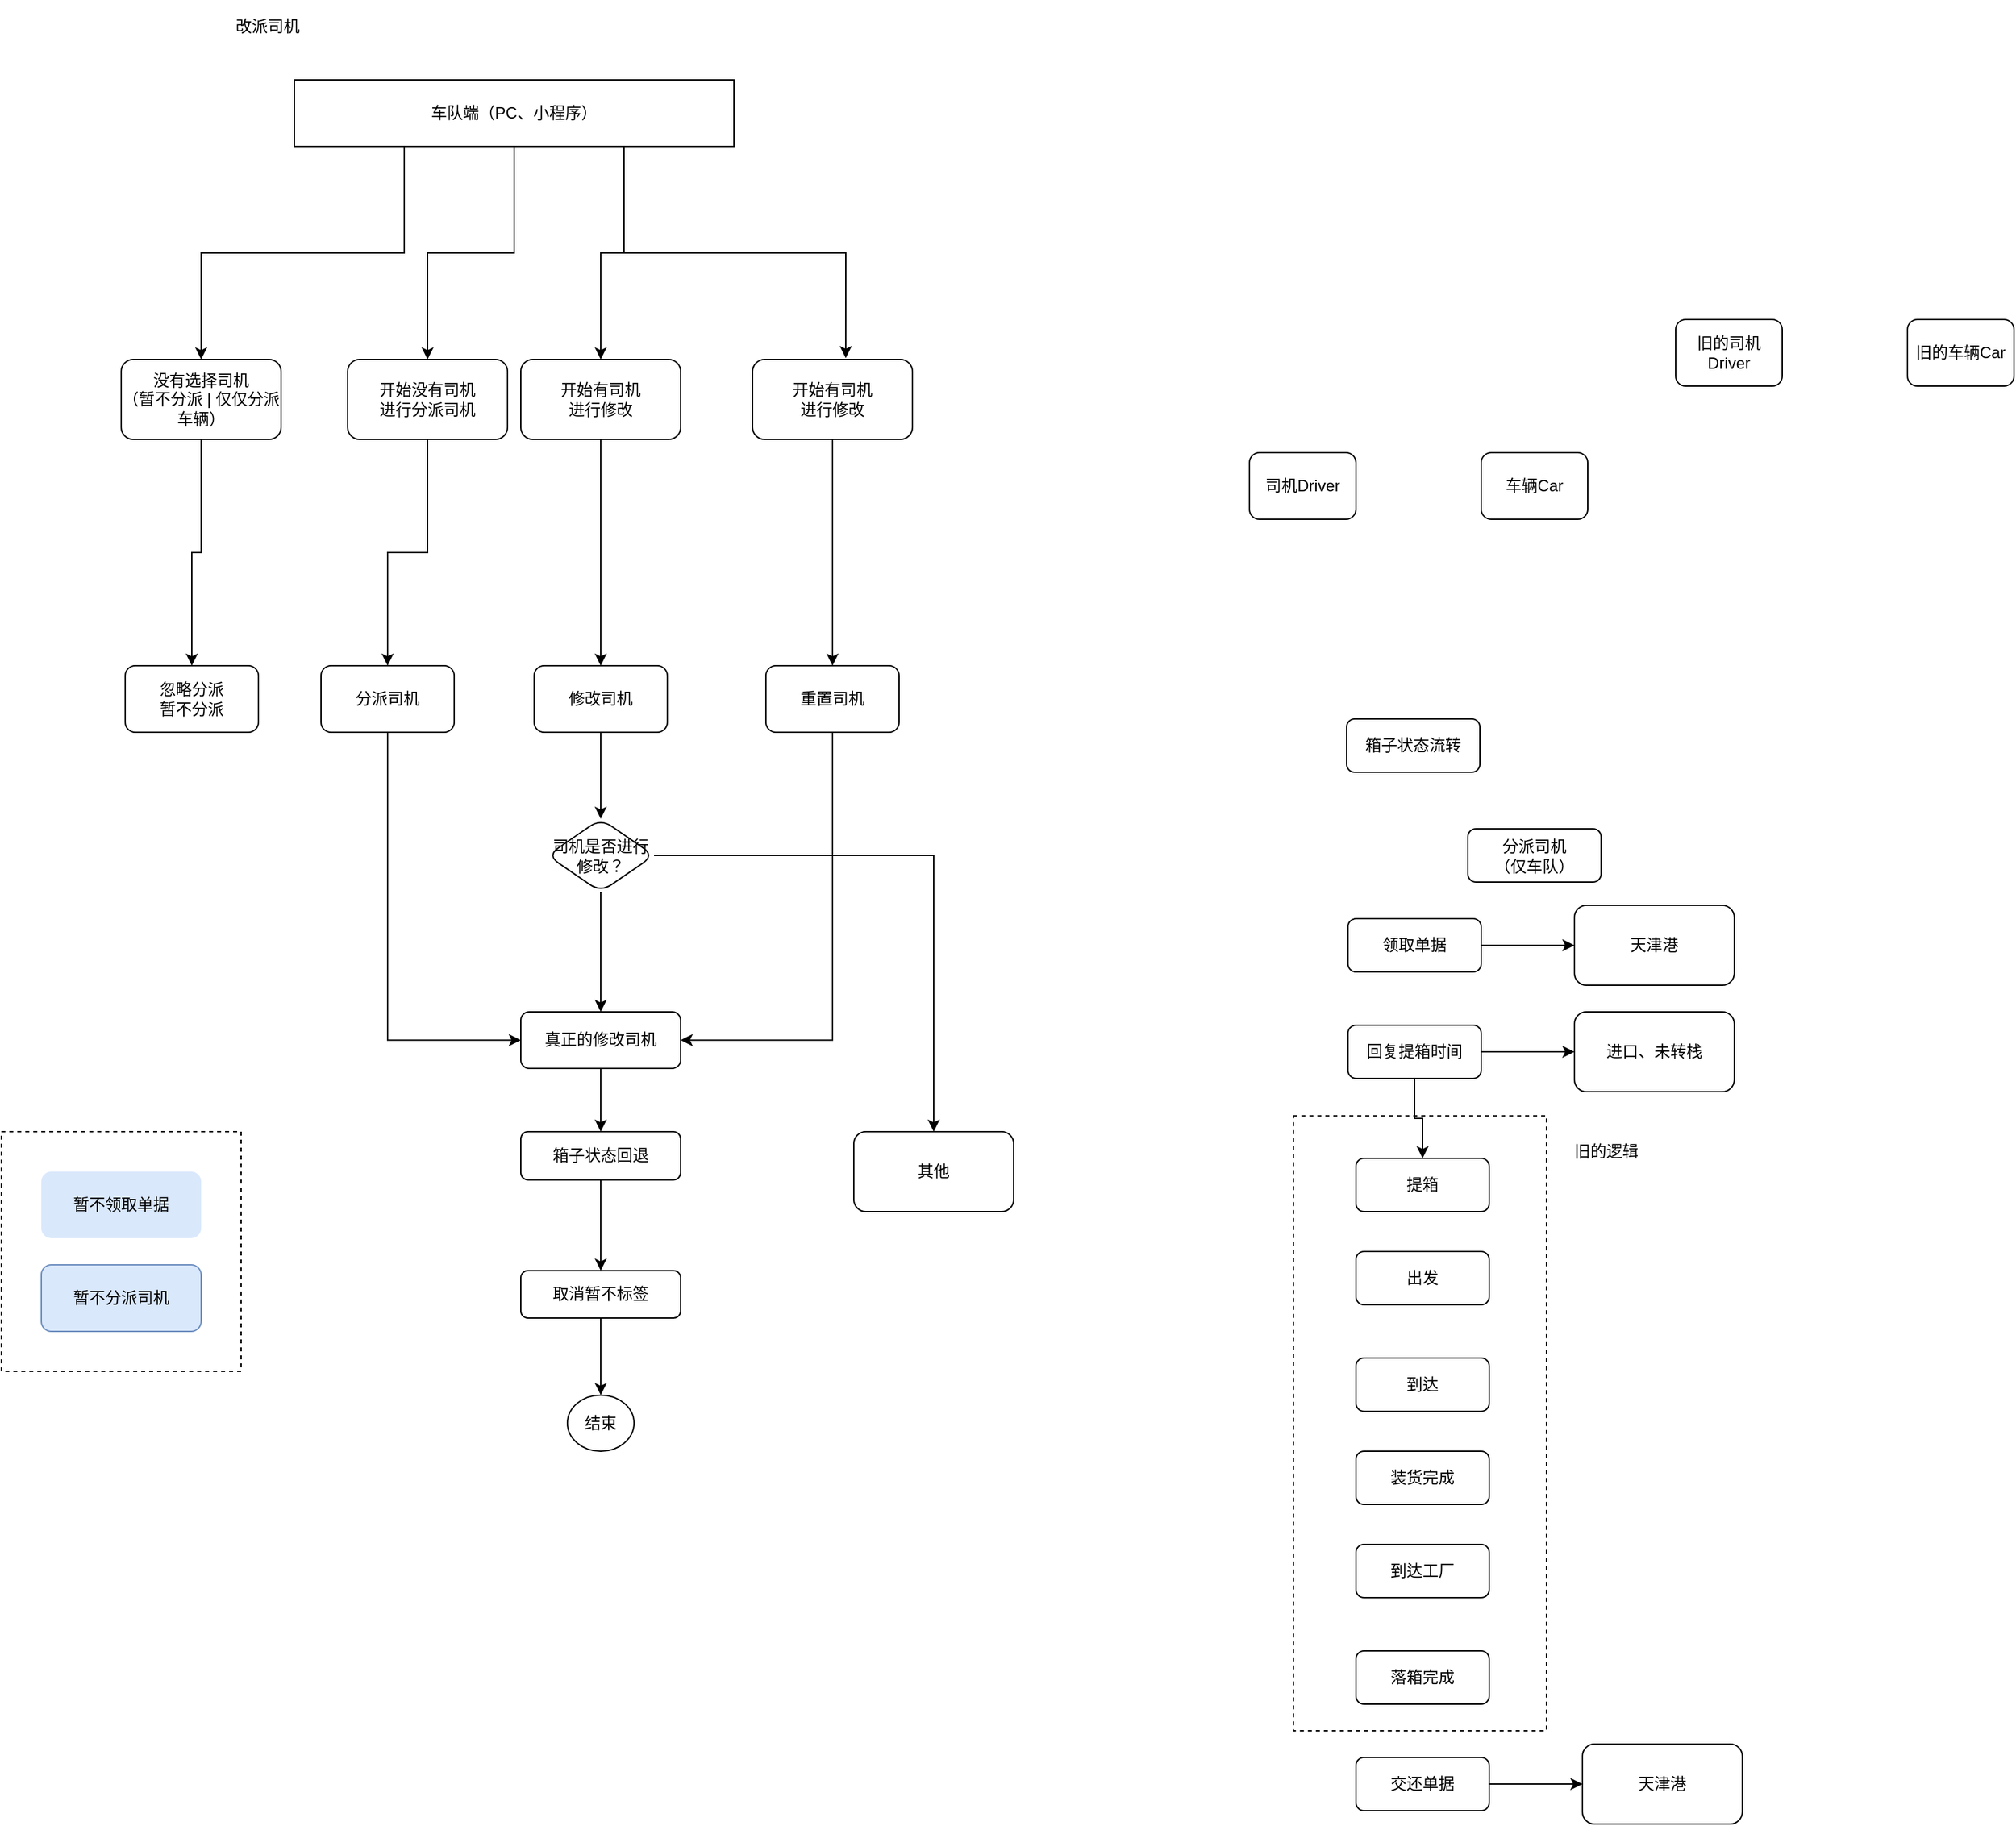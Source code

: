 <mxfile version="14.2.7" type="github">
  <diagram id="dSqNelAyw_He0ZQo4JY2" name="第 1 页">
    <mxGraphModel dx="2235" dy="938" grid="1" gridSize="10" guides="1" tooltips="1" connect="1" arrows="1" fold="1" page="1" pageScale="1" pageWidth="827" pageHeight="1169" math="0" shadow="0">
      <root>
        <mxCell id="0" />
        <mxCell id="1" parent="0" />
        <mxCell id="YqfAD0L8w1PYu304HhdE-54" value="" style="rounded=0;whiteSpace=wrap;html=1;dashed=1;fillColor=none;" vertex="1" parent="1">
          <mxGeometry x="860" y="898.13" width="190" height="461.87" as="geometry" />
        </mxCell>
        <mxCell id="YqfAD0L8w1PYu304HhdE-33" value="" style="rounded=0;whiteSpace=wrap;html=1;fillColor=none;dashed=1;" vertex="1" parent="1">
          <mxGeometry x="-110" y="910" width="180" height="180" as="geometry" />
        </mxCell>
        <mxCell id="YqfAD0L8w1PYu304HhdE-1" value="改派司机" style="text;html=1;strokeColor=none;fillColor=none;align=center;verticalAlign=middle;whiteSpace=wrap;rounded=0;" vertex="1" parent="1">
          <mxGeometry x="50" y="60" width="80" height="40" as="geometry" />
        </mxCell>
        <mxCell id="YqfAD0L8w1PYu304HhdE-2" value="司机Driver" style="rounded=1;whiteSpace=wrap;html=1;" vertex="1" parent="1">
          <mxGeometry x="827" y="400" width="80" height="50" as="geometry" />
        </mxCell>
        <mxCell id="YqfAD0L8w1PYu304HhdE-3" value="车辆Car" style="rounded=1;whiteSpace=wrap;html=1;" vertex="1" parent="1">
          <mxGeometry x="1001" y="400" width="80" height="50" as="geometry" />
        </mxCell>
        <mxCell id="YqfAD0L8w1PYu304HhdE-16" style="edgeStyle=orthogonalEdgeStyle;rounded=0;orthogonalLoop=1;jettySize=auto;html=1;exitX=0.25;exitY=1;exitDx=0;exitDy=0;entryX=0.5;entryY=0;entryDx=0;entryDy=0;" edge="1" parent="1" source="YqfAD0L8w1PYu304HhdE-4" target="YqfAD0L8w1PYu304HhdE-11">
          <mxGeometry relative="1" as="geometry" />
        </mxCell>
        <mxCell id="YqfAD0L8w1PYu304HhdE-17" style="edgeStyle=orthogonalEdgeStyle;rounded=0;orthogonalLoop=1;jettySize=auto;html=1;exitX=0.5;exitY=1;exitDx=0;exitDy=0;entryX=0.5;entryY=0;entryDx=0;entryDy=0;" edge="1" parent="1" source="YqfAD0L8w1PYu304HhdE-4" target="YqfAD0L8w1PYu304HhdE-12">
          <mxGeometry relative="1" as="geometry" />
        </mxCell>
        <mxCell id="YqfAD0L8w1PYu304HhdE-18" style="edgeStyle=orthogonalEdgeStyle;rounded=0;orthogonalLoop=1;jettySize=auto;html=1;exitX=0.75;exitY=1;exitDx=0;exitDy=0;" edge="1" parent="1" source="YqfAD0L8w1PYu304HhdE-4" target="YqfAD0L8w1PYu304HhdE-13">
          <mxGeometry relative="1" as="geometry" />
        </mxCell>
        <mxCell id="YqfAD0L8w1PYu304HhdE-19" style="edgeStyle=orthogonalEdgeStyle;rounded=0;orthogonalLoop=1;jettySize=auto;html=1;exitX=0.75;exitY=1;exitDx=0;exitDy=0;entryX=0.583;entryY=-0.017;entryDx=0;entryDy=0;entryPerimeter=0;" edge="1" parent="1" source="YqfAD0L8w1PYu304HhdE-4" target="YqfAD0L8w1PYu304HhdE-14">
          <mxGeometry relative="1" as="geometry" />
        </mxCell>
        <mxCell id="YqfAD0L8w1PYu304HhdE-4" value="车队端（PC、小程序）" style="rounded=0;whiteSpace=wrap;html=1;" vertex="1" parent="1">
          <mxGeometry x="110" y="120" width="330" height="50" as="geometry" />
        </mxCell>
        <mxCell id="YqfAD0L8w1PYu304HhdE-5" value="旧的司机Driver" style="rounded=1;whiteSpace=wrap;html=1;" vertex="1" parent="1">
          <mxGeometry x="1147" y="300" width="80" height="50" as="geometry" />
        </mxCell>
        <mxCell id="YqfAD0L8w1PYu304HhdE-6" value="旧的车辆Car" style="rounded=1;whiteSpace=wrap;html=1;" vertex="1" parent="1">
          <mxGeometry x="1321" y="300" width="80" height="50" as="geometry" />
        </mxCell>
        <mxCell id="YqfAD0L8w1PYu304HhdE-7" value="忽略分派&lt;br&gt;暂不分派" style="rounded=1;whiteSpace=wrap;html=1;" vertex="1" parent="1">
          <mxGeometry x="-17" y="560" width="100" height="50" as="geometry" />
        </mxCell>
        <mxCell id="YqfAD0L8w1PYu304HhdE-24" style="edgeStyle=orthogonalEdgeStyle;rounded=0;orthogonalLoop=1;jettySize=auto;html=1;exitX=0.5;exitY=1;exitDx=0;exitDy=0;entryX=0;entryY=0.5;entryDx=0;entryDy=0;" edge="1" parent="1" source="YqfAD0L8w1PYu304HhdE-8" target="YqfAD0L8w1PYu304HhdE-22">
          <mxGeometry relative="1" as="geometry" />
        </mxCell>
        <mxCell id="YqfAD0L8w1PYu304HhdE-8" value="分派司机" style="rounded=1;whiteSpace=wrap;html=1;" vertex="1" parent="1">
          <mxGeometry x="130" y="560" width="100" height="50" as="geometry" />
        </mxCell>
        <mxCell id="YqfAD0L8w1PYu304HhdE-21" value="" style="edgeStyle=orthogonalEdgeStyle;rounded=0;orthogonalLoop=1;jettySize=auto;html=1;" edge="1" parent="1" source="YqfAD0L8w1PYu304HhdE-9" target="YqfAD0L8w1PYu304HhdE-20">
          <mxGeometry relative="1" as="geometry" />
        </mxCell>
        <mxCell id="YqfAD0L8w1PYu304HhdE-9" value="修改司机" style="rounded=1;whiteSpace=wrap;html=1;" vertex="1" parent="1">
          <mxGeometry x="290" y="560" width="100" height="50" as="geometry" />
        </mxCell>
        <mxCell id="YqfAD0L8w1PYu304HhdE-25" style="edgeStyle=orthogonalEdgeStyle;rounded=0;orthogonalLoop=1;jettySize=auto;html=1;exitX=0.5;exitY=1;exitDx=0;exitDy=0;entryX=1;entryY=0.5;entryDx=0;entryDy=0;" edge="1" parent="1" source="YqfAD0L8w1PYu304HhdE-10" target="YqfAD0L8w1PYu304HhdE-22">
          <mxGeometry relative="1" as="geometry" />
        </mxCell>
        <mxCell id="YqfAD0L8w1PYu304HhdE-10" value="重置司机" style="rounded=1;whiteSpace=wrap;html=1;" vertex="1" parent="1">
          <mxGeometry x="464" y="560" width="100" height="50" as="geometry" />
        </mxCell>
        <mxCell id="YqfAD0L8w1PYu304HhdE-30" style="edgeStyle=orthogonalEdgeStyle;rounded=0;orthogonalLoop=1;jettySize=auto;html=1;exitX=0.5;exitY=1;exitDx=0;exitDy=0;entryX=0.5;entryY=0;entryDx=0;entryDy=0;" edge="1" parent="1" source="YqfAD0L8w1PYu304HhdE-11" target="YqfAD0L8w1PYu304HhdE-7">
          <mxGeometry relative="1" as="geometry" />
        </mxCell>
        <mxCell id="YqfAD0L8w1PYu304HhdE-11" value="没有选择司机&lt;br&gt;（暂不分派 | 仅仅分派车辆）" style="rounded=1;whiteSpace=wrap;html=1;" vertex="1" parent="1">
          <mxGeometry x="-20" y="330" width="120" height="60" as="geometry" />
        </mxCell>
        <mxCell id="YqfAD0L8w1PYu304HhdE-36" style="edgeStyle=orthogonalEdgeStyle;rounded=0;orthogonalLoop=1;jettySize=auto;html=1;exitX=0.5;exitY=1;exitDx=0;exitDy=0;entryX=0.5;entryY=0;entryDx=0;entryDy=0;" edge="1" parent="1" source="YqfAD0L8w1PYu304HhdE-12" target="YqfAD0L8w1PYu304HhdE-8">
          <mxGeometry relative="1" as="geometry" />
        </mxCell>
        <mxCell id="YqfAD0L8w1PYu304HhdE-12" value="开始没有司机&lt;br&gt;进行分派司机" style="rounded=1;whiteSpace=wrap;html=1;" vertex="1" parent="1">
          <mxGeometry x="150" y="330" width="120" height="60" as="geometry" />
        </mxCell>
        <mxCell id="YqfAD0L8w1PYu304HhdE-37" style="edgeStyle=orthogonalEdgeStyle;rounded=0;orthogonalLoop=1;jettySize=auto;html=1;exitX=0.5;exitY=1;exitDx=0;exitDy=0;entryX=0.5;entryY=0;entryDx=0;entryDy=0;" edge="1" parent="1" source="YqfAD0L8w1PYu304HhdE-13" target="YqfAD0L8w1PYu304HhdE-9">
          <mxGeometry relative="1" as="geometry" />
        </mxCell>
        <mxCell id="YqfAD0L8w1PYu304HhdE-13" value="开始有司机&lt;br&gt;进行修改" style="rounded=1;whiteSpace=wrap;html=1;" vertex="1" parent="1">
          <mxGeometry x="280" y="330" width="120" height="60" as="geometry" />
        </mxCell>
        <mxCell id="YqfAD0L8w1PYu304HhdE-38" style="edgeStyle=orthogonalEdgeStyle;rounded=0;orthogonalLoop=1;jettySize=auto;html=1;exitX=0.5;exitY=1;exitDx=0;exitDy=0;entryX=0.5;entryY=0;entryDx=0;entryDy=0;" edge="1" parent="1" source="YqfAD0L8w1PYu304HhdE-14" target="YqfAD0L8w1PYu304HhdE-10">
          <mxGeometry relative="1" as="geometry" />
        </mxCell>
        <mxCell id="YqfAD0L8w1PYu304HhdE-14" value="开始有司机&lt;br&gt;进行修改" style="rounded=1;whiteSpace=wrap;html=1;" vertex="1" parent="1">
          <mxGeometry x="454" y="330" width="120" height="60" as="geometry" />
        </mxCell>
        <mxCell id="YqfAD0L8w1PYu304HhdE-23" value="" style="edgeStyle=orthogonalEdgeStyle;rounded=0;orthogonalLoop=1;jettySize=auto;html=1;" edge="1" parent="1" source="YqfAD0L8w1PYu304HhdE-20" target="YqfAD0L8w1PYu304HhdE-22">
          <mxGeometry relative="1" as="geometry" />
        </mxCell>
        <mxCell id="YqfAD0L8w1PYu304HhdE-26" style="edgeStyle=orthogonalEdgeStyle;rounded=0;orthogonalLoop=1;jettySize=auto;html=1;exitX=1;exitY=0.5;exitDx=0;exitDy=0;" edge="1" parent="1" source="YqfAD0L8w1PYu304HhdE-20" target="YqfAD0L8w1PYu304HhdE-27">
          <mxGeometry relative="1" as="geometry">
            <mxPoint x="590" y="940" as="targetPoint" />
          </mxGeometry>
        </mxCell>
        <mxCell id="YqfAD0L8w1PYu304HhdE-20" value="司机是否进行修改？" style="rhombus;whiteSpace=wrap;html=1;rounded=1;" vertex="1" parent="1">
          <mxGeometry x="300" y="675" width="80" height="55" as="geometry" />
        </mxCell>
        <mxCell id="YqfAD0L8w1PYu304HhdE-35" value="" style="edgeStyle=orthogonalEdgeStyle;rounded=0;orthogonalLoop=1;jettySize=auto;html=1;" edge="1" parent="1" source="YqfAD0L8w1PYu304HhdE-22" target="YqfAD0L8w1PYu304HhdE-34">
          <mxGeometry relative="1" as="geometry" />
        </mxCell>
        <mxCell id="YqfAD0L8w1PYu304HhdE-22" value="真正的修改司机" style="whiteSpace=wrap;html=1;rounded=1;" vertex="1" parent="1">
          <mxGeometry x="280" y="820" width="120" height="42.5" as="geometry" />
        </mxCell>
        <mxCell id="YqfAD0L8w1PYu304HhdE-27" value="其他" style="rounded=1;whiteSpace=wrap;html=1;" vertex="1" parent="1">
          <mxGeometry x="530" y="910" width="120" height="60" as="geometry" />
        </mxCell>
        <mxCell id="YqfAD0L8w1PYu304HhdE-29" value="暂不领取单据" style="rounded=1;whiteSpace=wrap;html=1;fillColor=#dae8fc;strokeColor=none;" vertex="1" parent="1">
          <mxGeometry x="-80" y="940" width="120" height="50" as="geometry" />
        </mxCell>
        <mxCell id="YqfAD0L8w1PYu304HhdE-31" value="暂不分派司机" style="rounded=1;whiteSpace=wrap;html=1;strokeColor=#6c8ebf;fillColor=#dae8fc;" vertex="1" parent="1">
          <mxGeometry x="-80" y="1010" width="120" height="50" as="geometry" />
        </mxCell>
        <mxCell id="YqfAD0L8w1PYu304HhdE-40" value="" style="edgeStyle=orthogonalEdgeStyle;rounded=0;orthogonalLoop=1;jettySize=auto;html=1;" edge="1" parent="1" source="YqfAD0L8w1PYu304HhdE-34" target="YqfAD0L8w1PYu304HhdE-39">
          <mxGeometry relative="1" as="geometry" />
        </mxCell>
        <mxCell id="YqfAD0L8w1PYu304HhdE-34" value="箱子状态回退" style="whiteSpace=wrap;html=1;rounded=1;" vertex="1" parent="1">
          <mxGeometry x="280" y="910" width="120" height="36.25" as="geometry" />
        </mxCell>
        <mxCell id="YqfAD0L8w1PYu304HhdE-42" value="" style="edgeStyle=orthogonalEdgeStyle;rounded=0;orthogonalLoop=1;jettySize=auto;html=1;" edge="1" parent="1" source="YqfAD0L8w1PYu304HhdE-39" target="YqfAD0L8w1PYu304HhdE-41">
          <mxGeometry relative="1" as="geometry" />
        </mxCell>
        <mxCell id="YqfAD0L8w1PYu304HhdE-39" value="取消暂不标签" style="whiteSpace=wrap;html=1;rounded=1;" vertex="1" parent="1">
          <mxGeometry x="280" y="1014.38" width="120" height="35.63" as="geometry" />
        </mxCell>
        <mxCell id="YqfAD0L8w1PYu304HhdE-41" value="结束" style="ellipse;whiteSpace=wrap;html=1;rounded=1;" vertex="1" parent="1">
          <mxGeometry x="315" y="1107.83" width="50" height="42.17" as="geometry" />
        </mxCell>
        <mxCell id="YqfAD0L8w1PYu304HhdE-43" value="箱子状态流转" style="rounded=1;whiteSpace=wrap;html=1;" vertex="1" parent="1">
          <mxGeometry x="900" y="600" width="100" height="40" as="geometry" />
        </mxCell>
        <mxCell id="YqfAD0L8w1PYu304HhdE-44" value="分派司机&lt;br&gt;（仅车队）" style="rounded=1;whiteSpace=wrap;html=1;" vertex="1" parent="1">
          <mxGeometry x="991" y="682.5" width="100" height="40" as="geometry" />
        </mxCell>
        <mxCell id="YqfAD0L8w1PYu304HhdE-60" value="" style="edgeStyle=orthogonalEdgeStyle;rounded=0;orthogonalLoop=1;jettySize=auto;html=1;" edge="1" parent="1" source="YqfAD0L8w1PYu304HhdE-45" target="YqfAD0L8w1PYu304HhdE-59">
          <mxGeometry relative="1" as="geometry" />
        </mxCell>
        <mxCell id="YqfAD0L8w1PYu304HhdE-45" value="领取单据" style="rounded=1;whiteSpace=wrap;html=1;" vertex="1" parent="1">
          <mxGeometry x="901" y="750" width="100" height="40" as="geometry" />
        </mxCell>
        <mxCell id="YqfAD0L8w1PYu304HhdE-56" style="edgeStyle=orthogonalEdgeStyle;rounded=0;orthogonalLoop=1;jettySize=auto;html=1;exitX=0.5;exitY=1;exitDx=0;exitDy=0;entryX=0.5;entryY=0;entryDx=0;entryDy=0;" edge="1" parent="1" source="YqfAD0L8w1PYu304HhdE-46" target="YqfAD0L8w1PYu304HhdE-47">
          <mxGeometry relative="1" as="geometry" />
        </mxCell>
        <mxCell id="YqfAD0L8w1PYu304HhdE-58" value="" style="edgeStyle=orthogonalEdgeStyle;rounded=0;orthogonalLoop=1;jettySize=auto;html=1;" edge="1" parent="1" source="YqfAD0L8w1PYu304HhdE-46" target="YqfAD0L8w1PYu304HhdE-57">
          <mxGeometry relative="1" as="geometry" />
        </mxCell>
        <mxCell id="YqfAD0L8w1PYu304HhdE-46" value="回复提箱时间" style="rounded=1;whiteSpace=wrap;html=1;" vertex="1" parent="1">
          <mxGeometry x="901" y="830" width="100" height="40" as="geometry" />
        </mxCell>
        <mxCell id="YqfAD0L8w1PYu304HhdE-47" value="提箱" style="rounded=1;whiteSpace=wrap;html=1;" vertex="1" parent="1">
          <mxGeometry x="907" y="930" width="100" height="40" as="geometry" />
        </mxCell>
        <mxCell id="YqfAD0L8w1PYu304HhdE-48" value="出发" style="rounded=1;whiteSpace=wrap;html=1;" vertex="1" parent="1">
          <mxGeometry x="907" y="1000" width="100" height="40" as="geometry" />
        </mxCell>
        <mxCell id="YqfAD0L8w1PYu304HhdE-49" value="到达" style="rounded=1;whiteSpace=wrap;html=1;" vertex="1" parent="1">
          <mxGeometry x="907" y="1080" width="100" height="40" as="geometry" />
        </mxCell>
        <mxCell id="YqfAD0L8w1PYu304HhdE-50" value="装货完成" style="rounded=1;whiteSpace=wrap;html=1;" vertex="1" parent="1">
          <mxGeometry x="907" y="1150" width="100" height="40" as="geometry" />
        </mxCell>
        <mxCell id="YqfAD0L8w1PYu304HhdE-51" value="到达工厂" style="rounded=1;whiteSpace=wrap;html=1;" vertex="1" parent="1">
          <mxGeometry x="907" y="1220" width="100" height="40" as="geometry" />
        </mxCell>
        <mxCell id="YqfAD0L8w1PYu304HhdE-52" value="落箱完成" style="rounded=1;whiteSpace=wrap;html=1;" vertex="1" parent="1">
          <mxGeometry x="907" y="1300" width="100" height="40" as="geometry" />
        </mxCell>
        <mxCell id="YqfAD0L8w1PYu304HhdE-62" value="" style="edgeStyle=orthogonalEdgeStyle;rounded=0;orthogonalLoop=1;jettySize=auto;html=1;" edge="1" parent="1" source="YqfAD0L8w1PYu304HhdE-53" target="YqfAD0L8w1PYu304HhdE-61">
          <mxGeometry relative="1" as="geometry" />
        </mxCell>
        <mxCell id="YqfAD0L8w1PYu304HhdE-53" value="交还单据" style="rounded=1;whiteSpace=wrap;html=1;" vertex="1" parent="1">
          <mxGeometry x="907" y="1380" width="100" height="40" as="geometry" />
        </mxCell>
        <mxCell id="YqfAD0L8w1PYu304HhdE-55" value="旧的逻辑" style="text;html=1;strokeColor=none;fillColor=none;align=center;verticalAlign=middle;whiteSpace=wrap;rounded=0;dashed=1;" vertex="1" parent="1">
          <mxGeometry x="1060" y="910" width="70" height="30" as="geometry" />
        </mxCell>
        <mxCell id="YqfAD0L8w1PYu304HhdE-57" value="进口、未转栈" style="whiteSpace=wrap;html=1;rounded=1;" vertex="1" parent="1">
          <mxGeometry x="1071" y="820" width="120" height="60" as="geometry" />
        </mxCell>
        <mxCell id="YqfAD0L8w1PYu304HhdE-59" value="天津港" style="whiteSpace=wrap;html=1;rounded=1;" vertex="1" parent="1">
          <mxGeometry x="1071" y="740" width="120" height="60" as="geometry" />
        </mxCell>
        <mxCell id="YqfAD0L8w1PYu304HhdE-61" value="天津港" style="whiteSpace=wrap;html=1;rounded=1;" vertex="1" parent="1">
          <mxGeometry x="1077" y="1370" width="120" height="60" as="geometry" />
        </mxCell>
      </root>
    </mxGraphModel>
  </diagram>
</mxfile>

